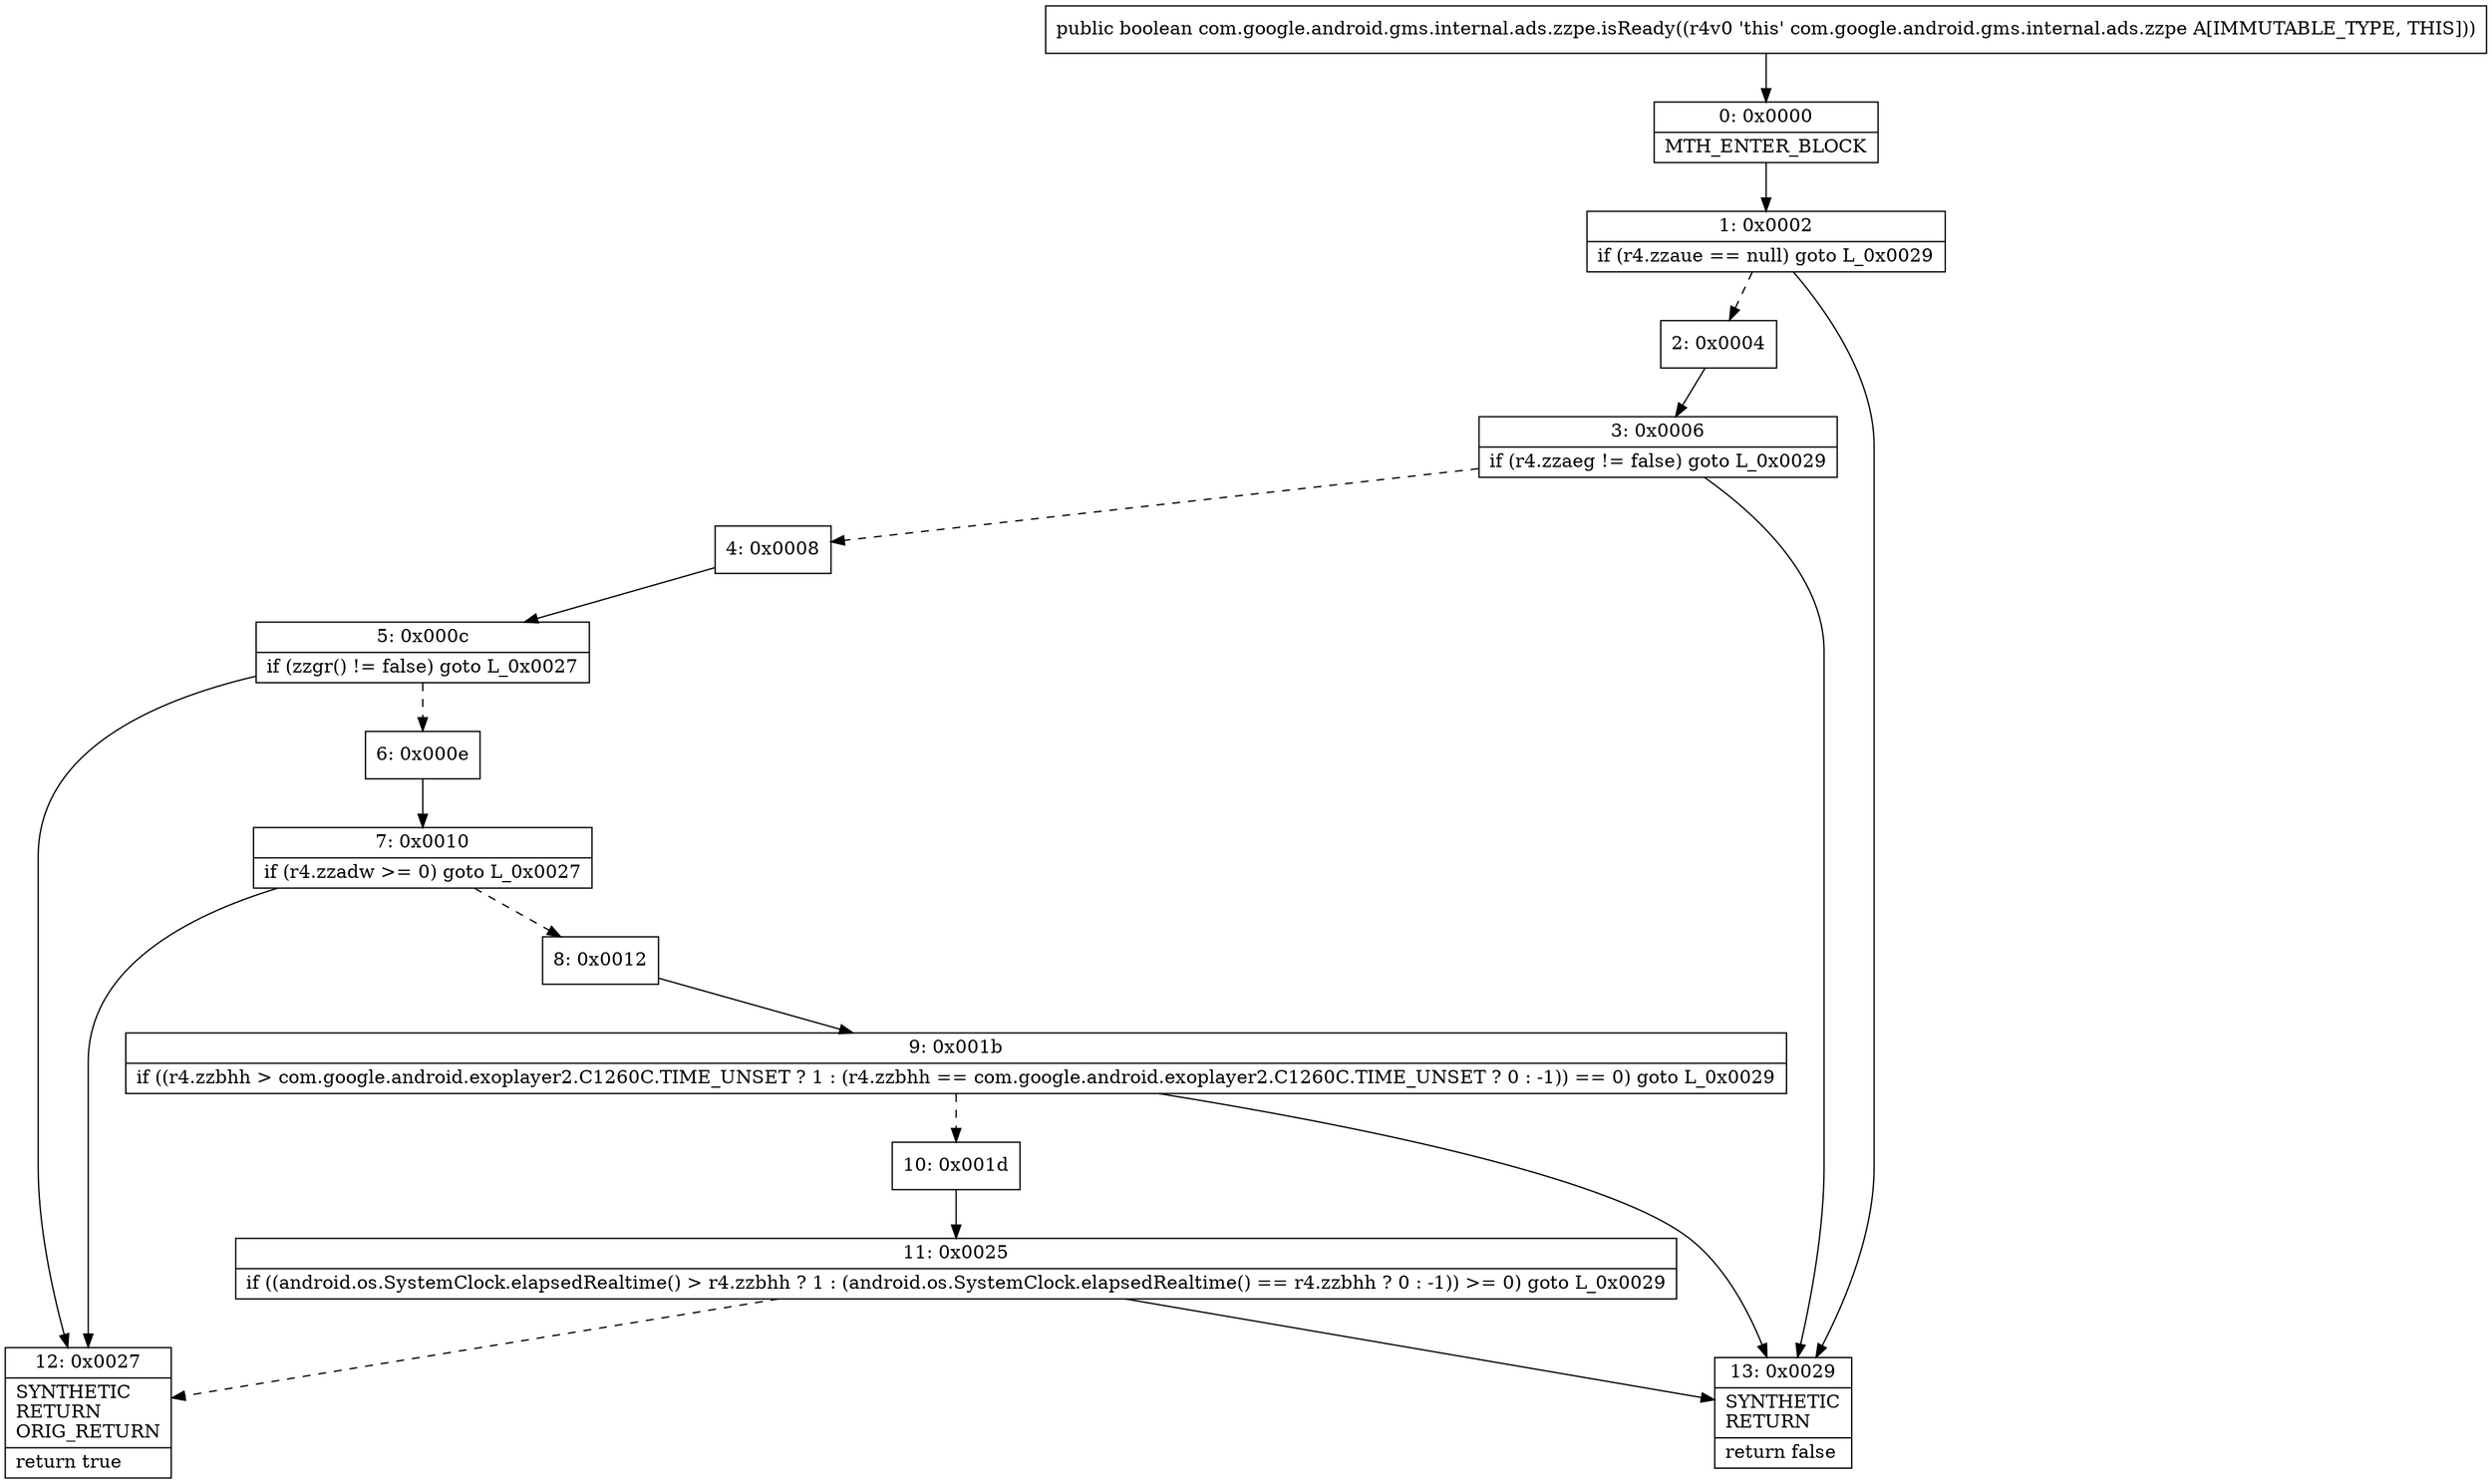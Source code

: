digraph "CFG forcom.google.android.gms.internal.ads.zzpe.isReady()Z" {
Node_0 [shape=record,label="{0\:\ 0x0000|MTH_ENTER_BLOCK\l}"];
Node_1 [shape=record,label="{1\:\ 0x0002|if (r4.zzaue == null) goto L_0x0029\l}"];
Node_2 [shape=record,label="{2\:\ 0x0004}"];
Node_3 [shape=record,label="{3\:\ 0x0006|if (r4.zzaeg != false) goto L_0x0029\l}"];
Node_4 [shape=record,label="{4\:\ 0x0008}"];
Node_5 [shape=record,label="{5\:\ 0x000c|if (zzgr() != false) goto L_0x0027\l}"];
Node_6 [shape=record,label="{6\:\ 0x000e}"];
Node_7 [shape=record,label="{7\:\ 0x0010|if (r4.zzadw \>= 0) goto L_0x0027\l}"];
Node_8 [shape=record,label="{8\:\ 0x0012}"];
Node_9 [shape=record,label="{9\:\ 0x001b|if ((r4.zzbhh \> com.google.android.exoplayer2.C1260C.TIME_UNSET ? 1 : (r4.zzbhh == com.google.android.exoplayer2.C1260C.TIME_UNSET ? 0 : \-1)) == 0) goto L_0x0029\l}"];
Node_10 [shape=record,label="{10\:\ 0x001d}"];
Node_11 [shape=record,label="{11\:\ 0x0025|if ((android.os.SystemClock.elapsedRealtime() \> r4.zzbhh ? 1 : (android.os.SystemClock.elapsedRealtime() == r4.zzbhh ? 0 : \-1)) \>= 0) goto L_0x0029\l}"];
Node_12 [shape=record,label="{12\:\ 0x0027|SYNTHETIC\lRETURN\lORIG_RETURN\l|return true\l}"];
Node_13 [shape=record,label="{13\:\ 0x0029|SYNTHETIC\lRETURN\l|return false\l}"];
MethodNode[shape=record,label="{public boolean com.google.android.gms.internal.ads.zzpe.isReady((r4v0 'this' com.google.android.gms.internal.ads.zzpe A[IMMUTABLE_TYPE, THIS])) }"];
MethodNode -> Node_0;
Node_0 -> Node_1;
Node_1 -> Node_2[style=dashed];
Node_1 -> Node_13;
Node_2 -> Node_3;
Node_3 -> Node_4[style=dashed];
Node_3 -> Node_13;
Node_4 -> Node_5;
Node_5 -> Node_6[style=dashed];
Node_5 -> Node_12;
Node_6 -> Node_7;
Node_7 -> Node_8[style=dashed];
Node_7 -> Node_12;
Node_8 -> Node_9;
Node_9 -> Node_10[style=dashed];
Node_9 -> Node_13;
Node_10 -> Node_11;
Node_11 -> Node_12[style=dashed];
Node_11 -> Node_13;
}

